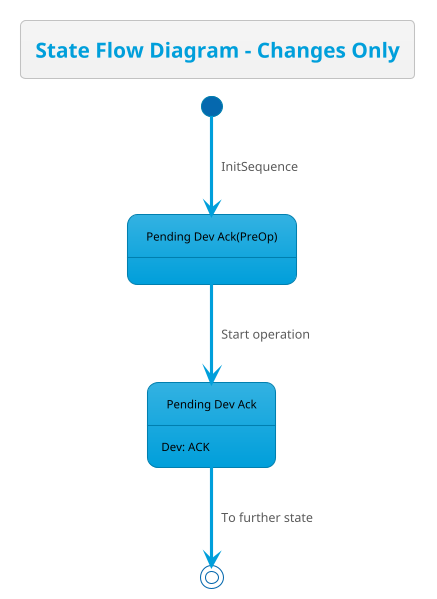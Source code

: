 @startuml
!theme bluegray
skinparam FooterFontColor black
skinparam StateFontColor black

state "Pending Dev Ack(PreOp)" as pendingDevAckPreOp
state "Pending Dev Ack" as pendingDevAck

title State Flow Diagram - Changes Only

[*] --> pendingDevAckPreOp : InitSequence
pendingDevAckPreOp --> pendingDevAck : Start operation

pendingDevAck: Dev: ACK
pendingDevAck --> [*] : To further state

@enduml